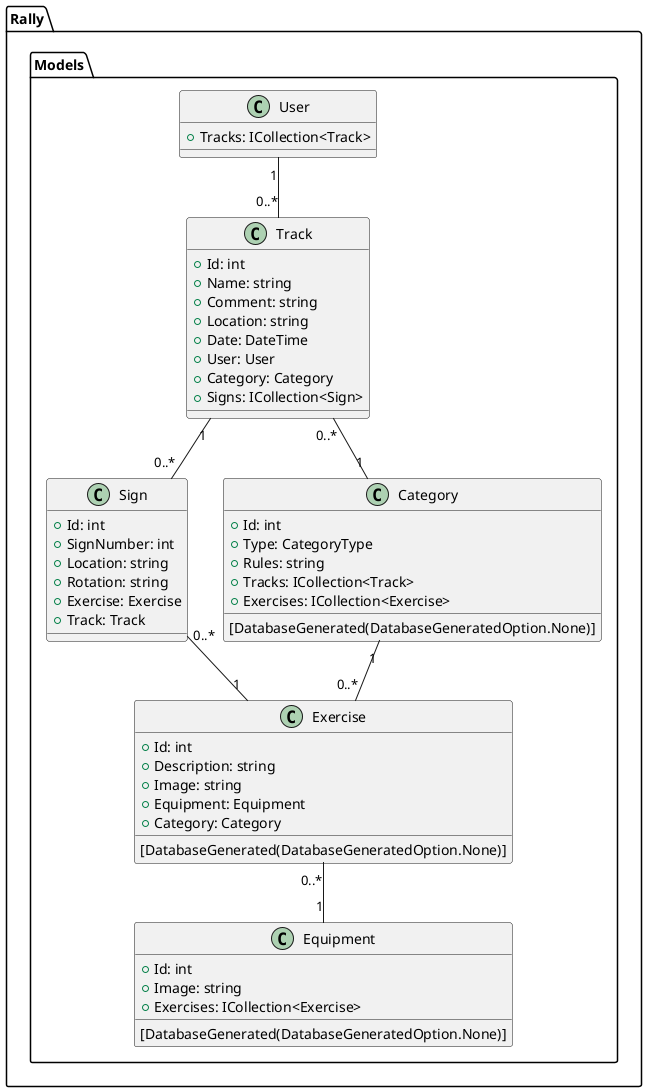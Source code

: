 @startuml Design Class Diagram for models

namespace Rally.Models {
    class User {
        + Tracks: ICollection<Track>
    }

    class Track {
        + Id: int
        + Name: string
        + Comment: string
        + Location: string
        + Date: DateTime
        + User: User
        + Category: Category
        + Signs: ICollection<Sign>
    }

    class Sign {
        + Id: int
        + SignNumber: int
        + Location: string
        + Rotation: string
        + Exercise: Exercise
        + Track: Track
    }

    class Exercise {
        [DatabaseGenerated(DatabaseGeneratedOption.None)]
        + Id: int
        + Description: string
        + Image: string
        + Equipment: Equipment
        + Category: Category
    }

    class Equipment {
        [DatabaseGenerated(DatabaseGeneratedOption.None)]
        + Id: int
        + Image: string
        + Exercises: ICollection<Exercise>
    }

    class Category {
        [DatabaseGenerated(DatabaseGeneratedOption.None)]
        + Id: int
        + Type: CategoryType
        + Rules: string
        + Tracks: ICollection<Track>
        + Exercises: ICollection<Exercise>
    }

    User "1" -- "0..*" Track
    Track "0..*" -- "1" Category
    Track "1" -- "0..*" Sign
    Sign "0..*" -- "1" Exercise
    Exercise "0..*" -- "1" Equipment
    Category "1" -- "0..*" Exercise

}



@enduml
